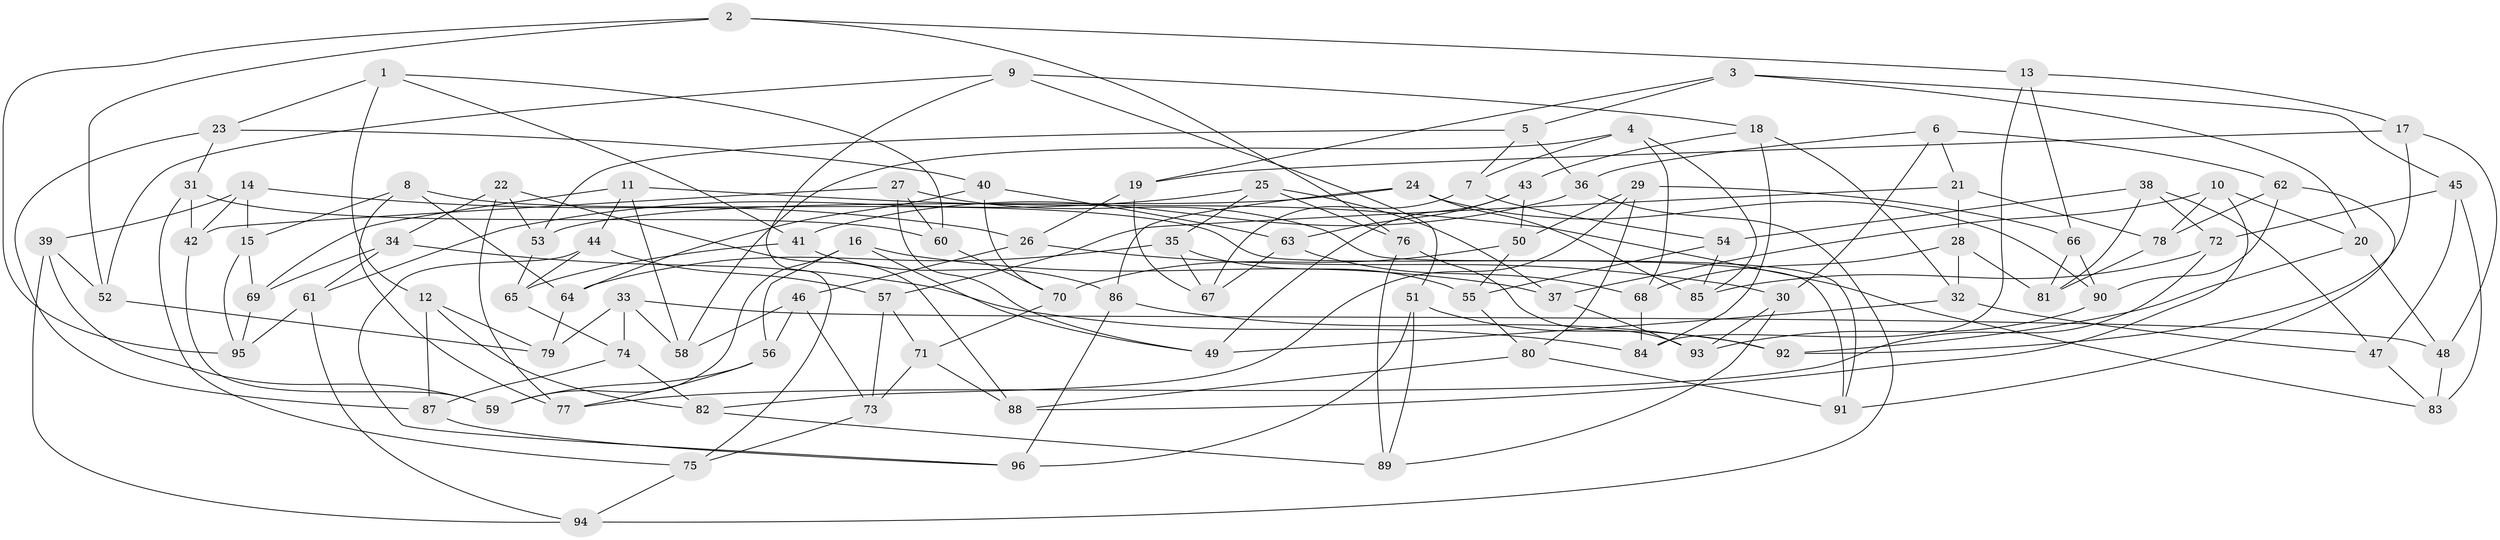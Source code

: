 // Generated by graph-tools (version 1.1) at 2025/16/03/09/25 04:16:13]
// undirected, 96 vertices, 192 edges
graph export_dot {
graph [start="1"]
  node [color=gray90,style=filled];
  1;
  2;
  3;
  4;
  5;
  6;
  7;
  8;
  9;
  10;
  11;
  12;
  13;
  14;
  15;
  16;
  17;
  18;
  19;
  20;
  21;
  22;
  23;
  24;
  25;
  26;
  27;
  28;
  29;
  30;
  31;
  32;
  33;
  34;
  35;
  36;
  37;
  38;
  39;
  40;
  41;
  42;
  43;
  44;
  45;
  46;
  47;
  48;
  49;
  50;
  51;
  52;
  53;
  54;
  55;
  56;
  57;
  58;
  59;
  60;
  61;
  62;
  63;
  64;
  65;
  66;
  67;
  68;
  69;
  70;
  71;
  72;
  73;
  74;
  75;
  76;
  77;
  78;
  79;
  80;
  81;
  82;
  83;
  84;
  85;
  86;
  87;
  88;
  89;
  90;
  91;
  92;
  93;
  94;
  95;
  96;
  1 -- 41;
  1 -- 60;
  1 -- 12;
  1 -- 23;
  2 -- 13;
  2 -- 76;
  2 -- 52;
  2 -- 95;
  3 -- 20;
  3 -- 19;
  3 -- 45;
  3 -- 5;
  4 -- 7;
  4 -- 68;
  4 -- 85;
  4 -- 58;
  5 -- 53;
  5 -- 7;
  5 -- 36;
  6 -- 30;
  6 -- 62;
  6 -- 21;
  6 -- 36;
  7 -- 67;
  7 -- 54;
  8 -- 64;
  8 -- 77;
  8 -- 91;
  8 -- 15;
  9 -- 51;
  9 -- 52;
  9 -- 18;
  9 -- 75;
  10 -- 37;
  10 -- 78;
  10 -- 20;
  10 -- 88;
  11 -- 69;
  11 -- 83;
  11 -- 58;
  11 -- 44;
  12 -- 82;
  12 -- 87;
  12 -- 79;
  13 -- 17;
  13 -- 66;
  13 -- 84;
  14 -- 42;
  14 -- 15;
  14 -- 26;
  14 -- 39;
  15 -- 69;
  15 -- 95;
  16 -- 56;
  16 -- 49;
  16 -- 37;
  16 -- 59;
  17 -- 19;
  17 -- 92;
  17 -- 48;
  18 -- 43;
  18 -- 84;
  18 -- 32;
  19 -- 26;
  19 -- 67;
  20 -- 48;
  20 -- 92;
  21 -- 78;
  21 -- 57;
  21 -- 28;
  22 -- 53;
  22 -- 77;
  22 -- 34;
  22 -- 88;
  23 -- 31;
  23 -- 40;
  23 -- 87;
  24 -- 90;
  24 -- 53;
  24 -- 86;
  24 -- 85;
  25 -- 61;
  25 -- 37;
  25 -- 35;
  25 -- 76;
  26 -- 46;
  26 -- 30;
  27 -- 60;
  27 -- 49;
  27 -- 42;
  27 -- 91;
  28 -- 81;
  28 -- 32;
  28 -- 68;
  29 -- 82;
  29 -- 50;
  29 -- 80;
  29 -- 66;
  30 -- 89;
  30 -- 93;
  31 -- 75;
  31 -- 60;
  31 -- 42;
  32 -- 49;
  32 -- 47;
  33 -- 58;
  33 -- 48;
  33 -- 74;
  33 -- 79;
  34 -- 69;
  34 -- 84;
  34 -- 61;
  35 -- 67;
  35 -- 55;
  35 -- 64;
  36 -- 41;
  36 -- 94;
  37 -- 93;
  38 -- 47;
  38 -- 72;
  38 -- 81;
  38 -- 54;
  39 -- 52;
  39 -- 94;
  39 -- 59;
  40 -- 63;
  40 -- 70;
  40 -- 64;
  41 -- 86;
  41 -- 65;
  42 -- 59;
  43 -- 49;
  43 -- 50;
  43 -- 63;
  44 -- 96;
  44 -- 57;
  44 -- 65;
  45 -- 83;
  45 -- 47;
  45 -- 72;
  46 -- 58;
  46 -- 56;
  46 -- 73;
  47 -- 83;
  48 -- 83;
  50 -- 70;
  50 -- 55;
  51 -- 96;
  51 -- 89;
  51 -- 92;
  52 -- 79;
  53 -- 65;
  54 -- 55;
  54 -- 85;
  55 -- 80;
  56 -- 77;
  56 -- 59;
  57 -- 71;
  57 -- 73;
  60 -- 70;
  61 -- 95;
  61 -- 94;
  62 -- 91;
  62 -- 78;
  62 -- 90;
  63 -- 67;
  63 -- 68;
  64 -- 79;
  65 -- 74;
  66 -- 90;
  66 -- 81;
  68 -- 84;
  69 -- 95;
  70 -- 71;
  71 -- 73;
  71 -- 88;
  72 -- 77;
  72 -- 85;
  73 -- 75;
  74 -- 82;
  74 -- 87;
  75 -- 94;
  76 -- 93;
  76 -- 89;
  78 -- 81;
  80 -- 88;
  80 -- 91;
  82 -- 89;
  86 -- 92;
  86 -- 96;
  87 -- 96;
  90 -- 93;
}
